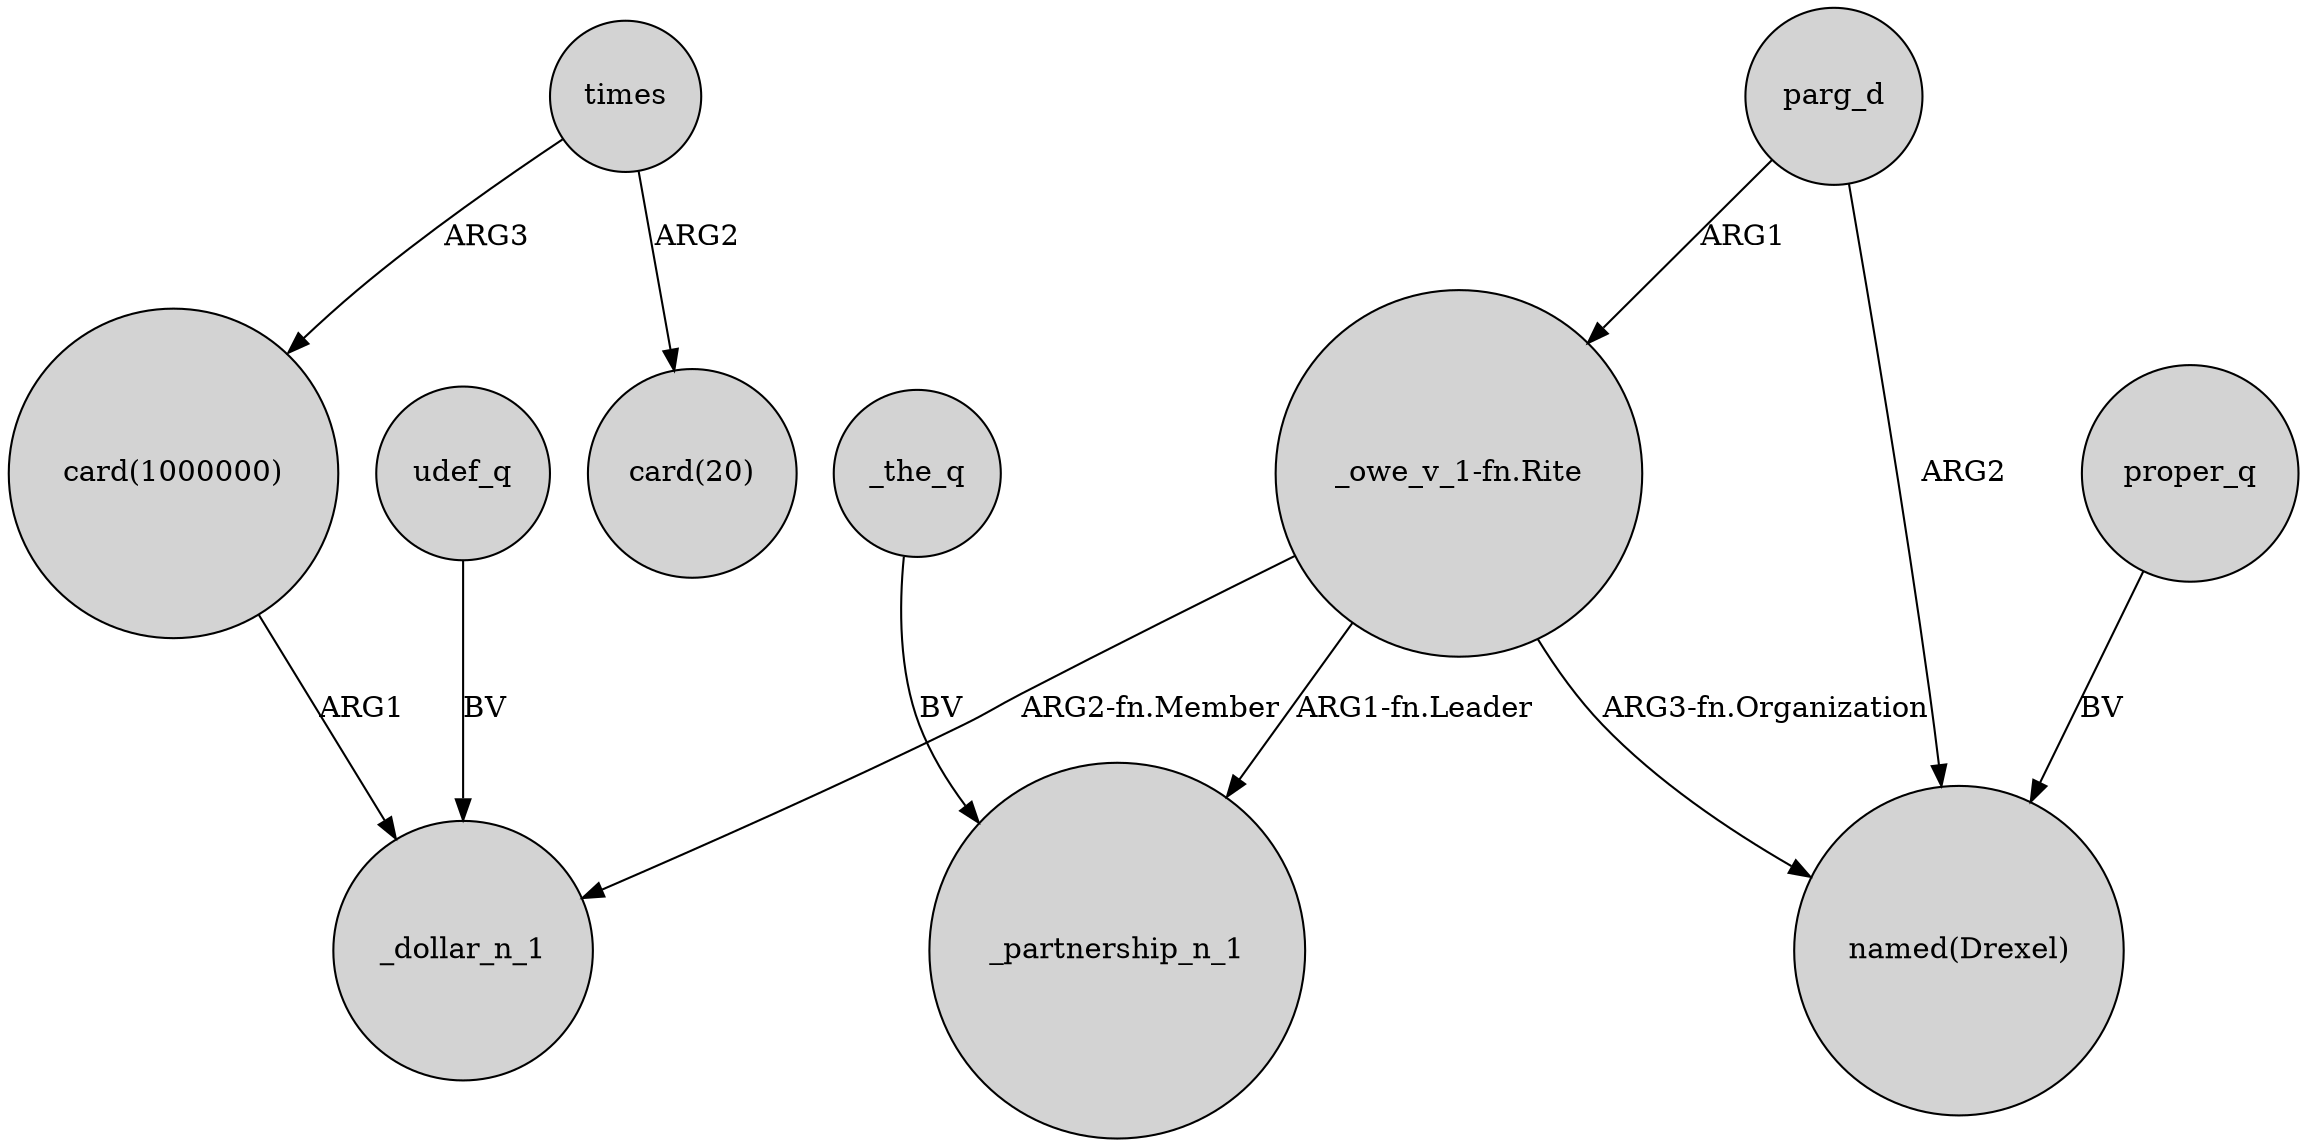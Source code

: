 digraph {
	node [shape=circle style=filled]
	times -> "card(1000000)" [label=ARG3]
	"_owe_v_1-fn.Rite" -> "named(Drexel)" [label="ARG3-fn.Organization"]
	_the_q -> _partnership_n_1 [label=BV]
	proper_q -> "named(Drexel)" [label=BV]
	"_owe_v_1-fn.Rite" -> _dollar_n_1 [label="ARG2-fn.Member"]
	udef_q -> _dollar_n_1 [label=BV]
	"_owe_v_1-fn.Rite" -> _partnership_n_1 [label="ARG1-fn.Leader"]
	"card(1000000)" -> _dollar_n_1 [label=ARG1]
	parg_d -> "_owe_v_1-fn.Rite" [label=ARG1]
	parg_d -> "named(Drexel)" [label=ARG2]
	times -> "card(20)" [label=ARG2]
}
